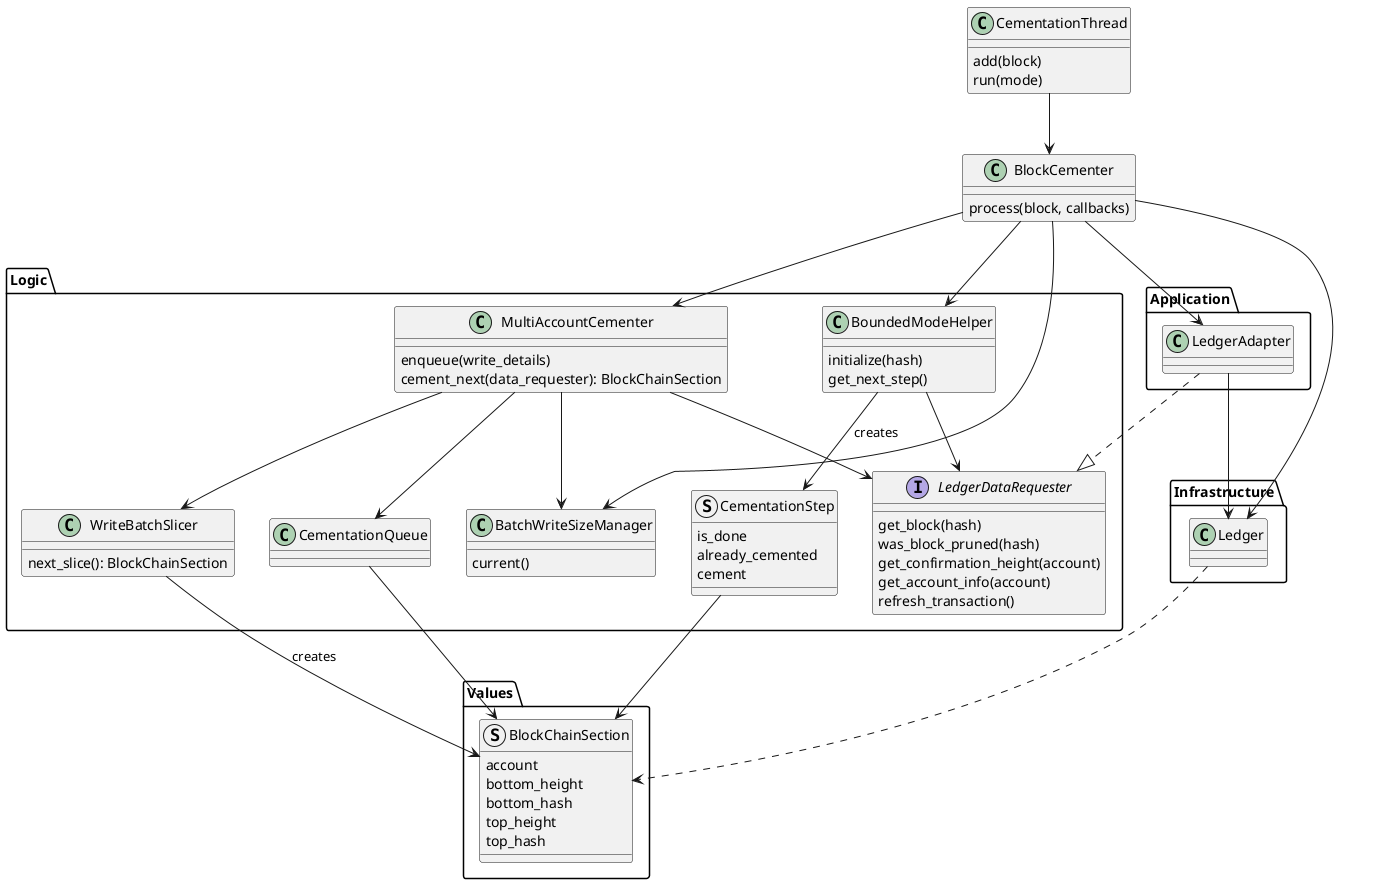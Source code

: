 @startuml "Confirmation Height"
class BlockCementer{
    process(block, callbacks)
}

class CementationThread{
    add(block)
    run(mode)
}

package "Infrastructure" {
    class Ledger
}

package "Logic"{
    class CementationQueue

    class WriteBatchSlicer {
        next_slice(): BlockChainSection
    }
    class MultiAccountCementer {
        enqueue(write_details)
        cement_next(data_requester): BlockChainSection
    }
    class BatchWriteSizeManager {
        current()
    }

    interface LedgerDataRequester{
        get_block(hash)
        was_block_pruned(hash)
        get_confirmation_height(account)
        get_account_info(account)
        refresh_transaction()
    }

    struct CementationStep{
        is_done
        already_cemented
        cement
    }

    class BoundedModeHelper{
        initialize(hash)
        get_next_step()
    }

}

package "Values"{
    struct BlockChainSection{
        account
        bottom_height
        bottom_hash
        top_height
        top_hash
    }
}

package "Application"{
    class LedgerAdapter
}

Ledger ..> BlockChainSection

BlockCementer --> Ledger
BlockCementer --> MultiAccountCementer
BlockCementer --> BatchWriteSizeManager
BlockCementer --> LedgerAdapter
BlockCementer --> BoundedModeHelper

BoundedModeHelper --> CementationStep: creates
BoundedModeHelper --> LedgerDataRequester

CementationStep --> BlockChainSection

MultiAccountCementer --> WriteBatchSlicer
MultiAccountCementer --> BatchWriteSizeManager
MultiAccountCementer --> CementationQueue
MultiAccountCementer --> LedgerDataRequester

WriteBatchSlicer --> BlockChainSection: creates

CementationQueue --> BlockChainSection

CementationThread --> BlockCementer

LedgerAdapter ..|> LedgerDataRequester
LedgerAdapter --> Ledger

@enduml